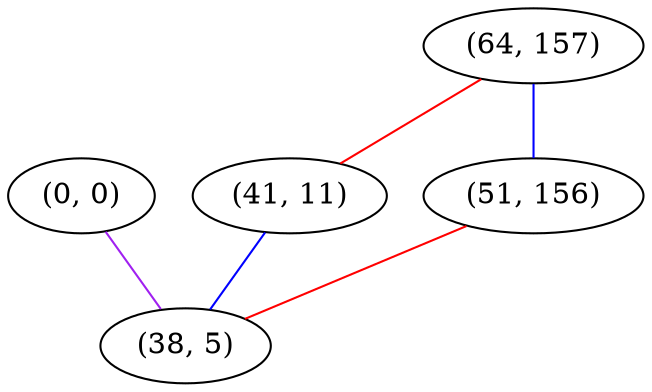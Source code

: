 graph "" {
"(0, 0)";
"(64, 157)";
"(41, 11)";
"(51, 156)";
"(38, 5)";
"(0, 0)" -- "(38, 5)"  [color=purple, key=0, weight=4];
"(64, 157)" -- "(41, 11)"  [color=red, key=0, weight=1];
"(64, 157)" -- "(51, 156)"  [color=blue, key=0, weight=3];
"(41, 11)" -- "(38, 5)"  [color=blue, key=0, weight=3];
"(51, 156)" -- "(38, 5)"  [color=red, key=0, weight=1];
}
